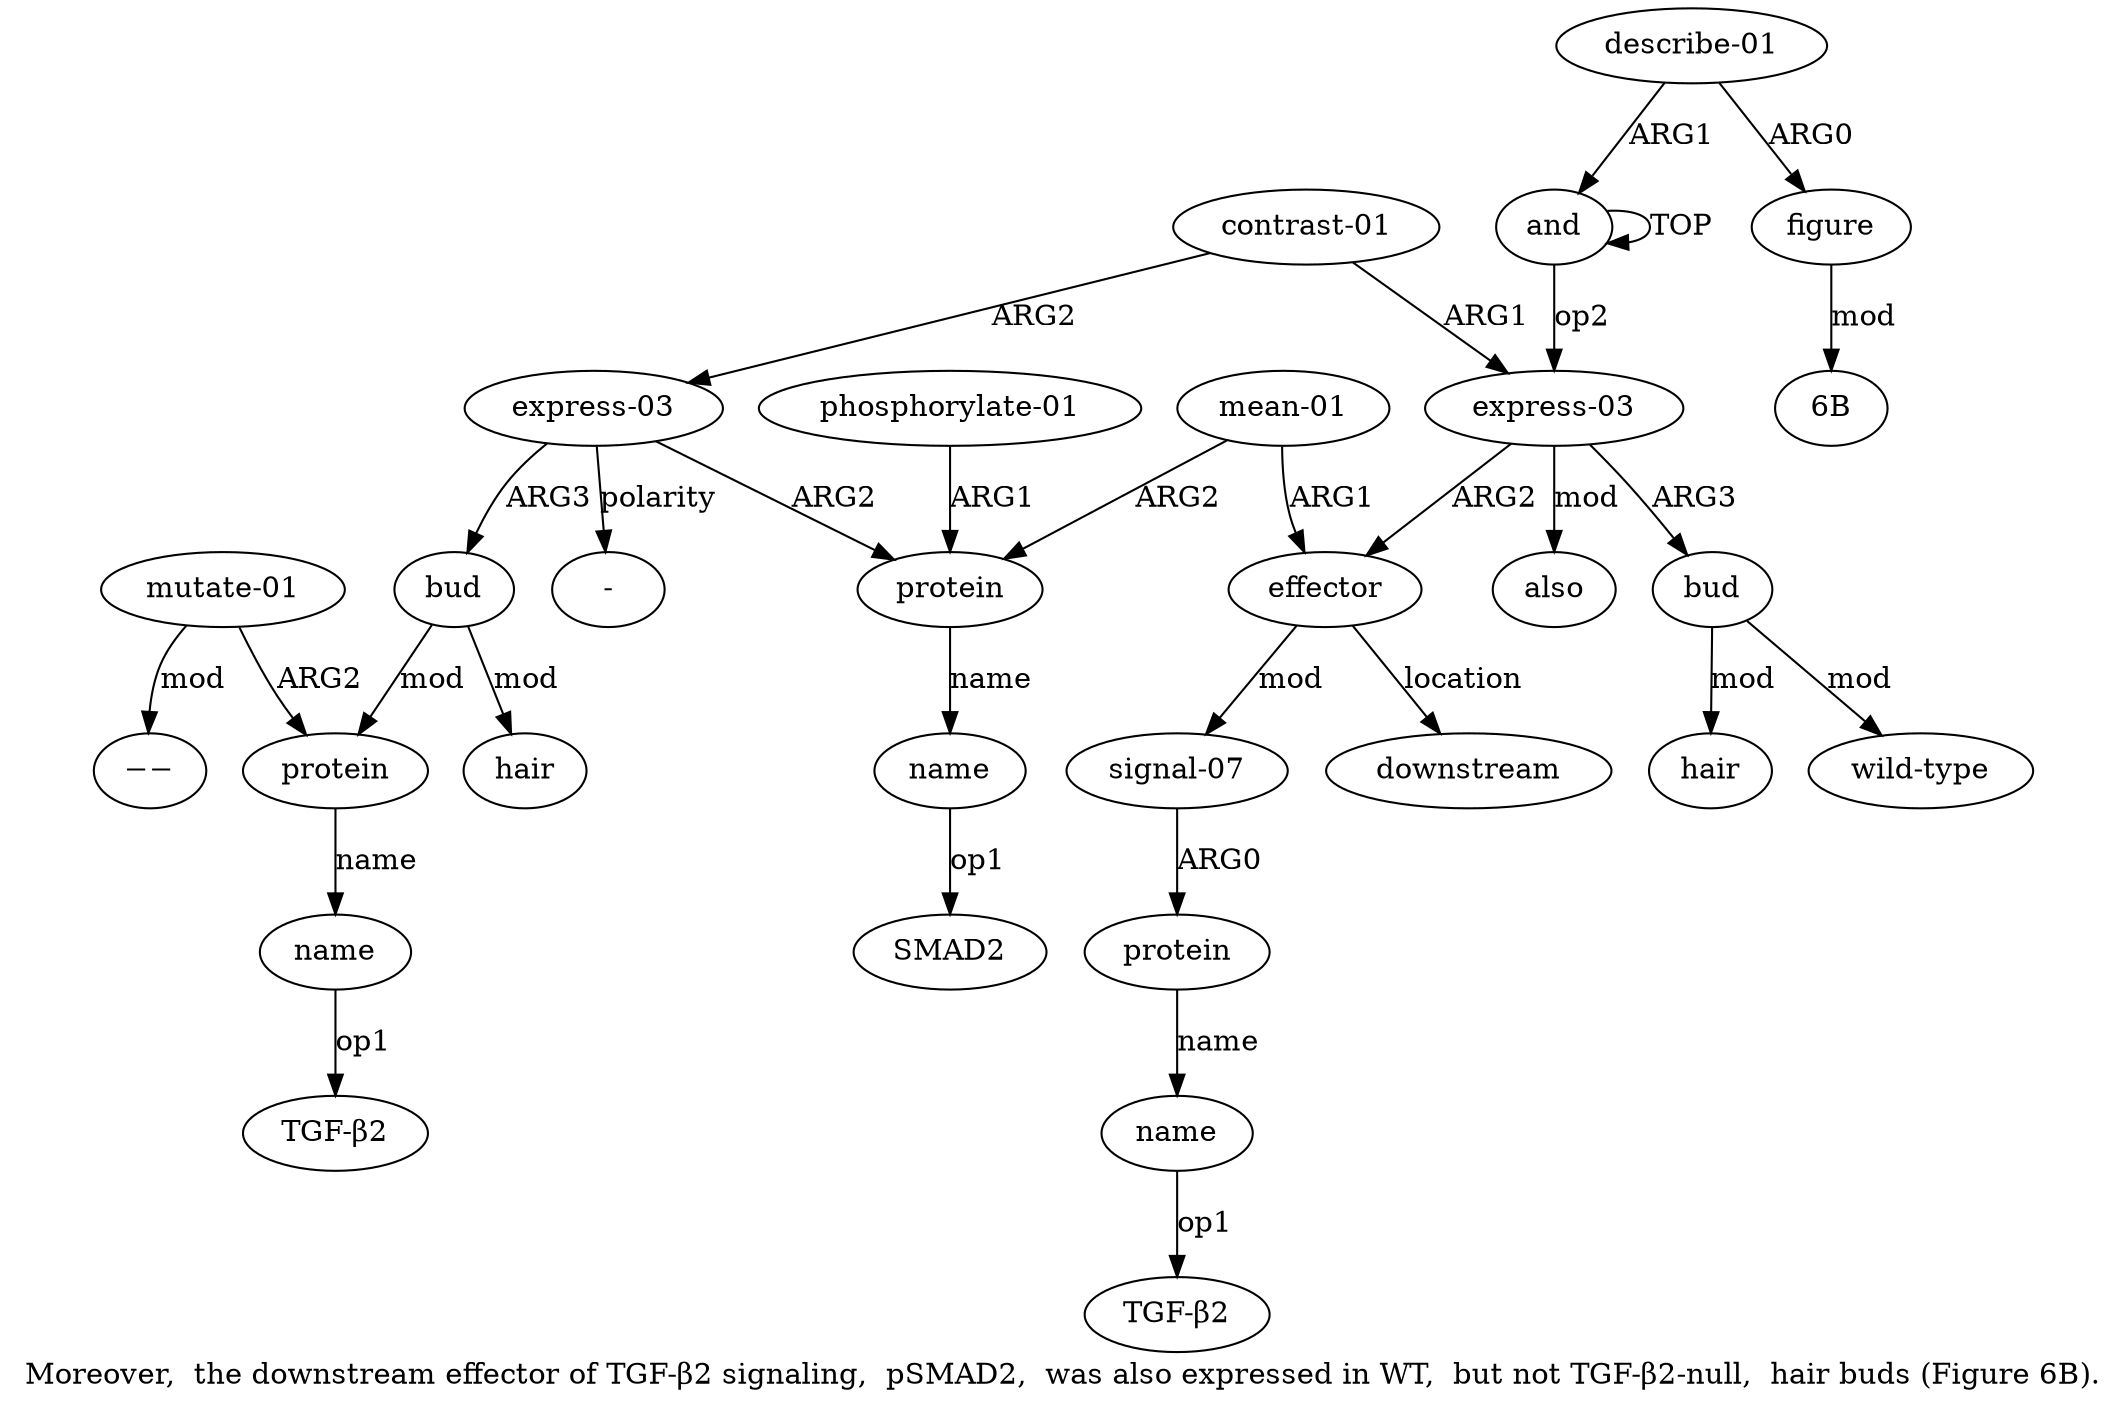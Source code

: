 digraph  {
	graph [label="Moreover,  the downstream effector of TGF-β2 signaling,  pSMAD2,  was also expressed in WT,  but not TGF-β2-null,  hair buds (\
Figure 6B)."];
	node [label="\N"];
	a20	 [color=black,
		gold_ind=20,
		gold_label="mutate-01",
		label="mutate-01",
		test_ind=20,
		test_label="mutate-01"];
	a18	 [color=black,
		gold_ind=18,
		gold_label=protein,
		label=protein,
		test_ind=18,
		test_label=protein];
	a20 -> a18 [key=0,
	color=black,
	gold_label=ARG2,
	label=ARG2,
	test_label=ARG2];
"a20 −−" [color=black,
	gold_ind=-1,
	gold_label=−−,
	label=−−,
	test_ind=-1,
	test_label=−−];
a20 -> "a20 −−" [key=0,
color=black,
gold_label=mod,
label=mod,
test_label=mod];
a21 [color=black,
gold_ind=21,
gold_label=hair,
label=hair,
test_ind=21,
test_label=hair];
a22 [color=black,
gold_ind=22,
gold_label="describe-01",
label="describe-01",
test_ind=22,
test_label="describe-01"];
a23 [color=black,
gold_ind=23,
gold_label=figure,
label=figure,
test_ind=23,
test_label=figure];
a22 -> a23 [key=0,
color=black,
gold_label=ARG0,
label=ARG0,
test_label=ARG0];
a0 [color=black,
gold_ind=0,
gold_label=and,
label=and,
test_ind=0,
test_label=and];
a22 -> a0 [key=0,
color=black,
gold_label=ARG1,
label=ARG1,
test_label=ARG1];
"a23 6B" [color=black,
gold_ind=-1,
gold_label="6B",
label="6B",
test_ind=-1,
test_label="6B"];
a23 -> "a23 6B" [key=0,
color=black,
gold_label=mod,
label=mod,
test_label=mod];
"a16 -" [color=black,
gold_ind=-1,
gold_label="-",
label="-",
test_ind=-1,
test_label="-"];
"a9 SMAD2" [color=black,
gold_ind=-1,
gold_label=SMAD2,
label=SMAD2,
test_ind=-1,
test_label=SMAD2];
"a19 TGF-β2" [color=black,
gold_ind=-1,
gold_label="TGF-β2",
label="TGF-β2",
test_ind=-1,
test_label="TGF-β2"];
a15 [color=black,
gold_ind=15,
gold_label="contrast-01",
label="contrast-01",
test_ind=15,
test_label="contrast-01"];
a16 [color=black,
gold_ind=16,
gold_label="express-03",
label="express-03",
test_ind=16,
test_label="express-03"];
a15 -> a16 [key=0,
color=black,
gold_label=ARG2,
label=ARG2,
test_label=ARG2];
a1 [color=black,
gold_ind=1,
gold_label="express-03",
label="express-03",
test_ind=1,
test_label="express-03"];
a15 -> a1 [key=0,
color=black,
gold_label=ARG1,
label=ARG1,
test_label=ARG1];
a14 [color=black,
gold_ind=14,
gold_label=also,
label=also,
test_ind=14,
test_label=also];
a17 [color=black,
gold_ind=17,
gold_label=bud,
label=bud,
test_ind=17,
test_label=bud];
a17 -> a21 [key=0,
color=black,
gold_label=mod,
label=mod,
test_label=mod];
a17 -> a18 [key=0,
color=black,
gold_label=mod,
label=mod,
test_label=mod];
a16 -> "a16 -" [key=0,
color=black,
gold_label=polarity,
label=polarity,
test_label=polarity];
a16 -> a17 [key=0,
color=black,
gold_label=ARG3,
label=ARG3,
test_label=ARG3];
a8 [color=black,
gold_ind=8,
gold_label=protein,
label=protein,
test_ind=8,
test_label=protein];
a16 -> a8 [key=0,
color=black,
gold_label=ARG2,
label=ARG2,
test_label=ARG2];
a11 [color=black,
gold_ind=11,
gold_label=bud,
label=bud,
test_ind=11,
test_label=bud];
a13 [color=black,
gold_ind=13,
gold_label="wild-type",
label="wild-type",
test_ind=13,
test_label="wild-type"];
a11 -> a13 [key=0,
color=black,
gold_label=mod,
label=mod,
test_label=mod];
a12 [color=black,
gold_ind=12,
gold_label=hair,
label=hair,
test_ind=12,
test_label=hair];
a11 -> a12 [key=0,
color=black,
gold_label=mod,
label=mod,
test_label=mod];
a10 [color=black,
gold_ind=10,
gold_label="phosphorylate-01",
label="phosphorylate-01",
test_ind=10,
test_label="phosphorylate-01"];
a10 -> a8 [key=0,
color=black,
gold_label=ARG1,
label=ARG1,
test_label=ARG1];
a19 [color=black,
gold_ind=19,
gold_label=name,
label=name,
test_ind=19,
test_label=name];
a19 -> "a19 TGF-β2" [key=0,
color=black,
gold_label=op1,
label=op1,
test_label=op1];
a18 -> a19 [key=0,
color=black,
gold_label=name,
label=name,
test_label=name];
a1 -> a14 [key=0,
color=black,
gold_label=mod,
label=mod,
test_label=mod];
a1 -> a11 [key=0,
color=black,
gold_label=ARG3,
label=ARG3,
test_label=ARG3];
a2 [color=black,
gold_ind=2,
gold_label=effector,
label=effector,
test_ind=2,
test_label=effector];
a1 -> a2 [key=0,
color=black,
gold_label=ARG2,
label=ARG2,
test_label=ARG2];
a0 -> a1 [key=0,
color=black,
gold_label=op2,
label=op2,
test_label=op2];
a0 -> a0 [key=0,
color=black,
gold_label=TOP,
label=TOP,
test_label=TOP];
a3 [color=black,
gold_ind=3,
gold_label=downstream,
label=downstream,
test_ind=3,
test_label=downstream];
a2 -> a3 [key=0,
color=black,
gold_label=location,
label=location,
test_label=location];
a4 [color=black,
gold_ind=4,
gold_label="signal-07",
label="signal-07",
test_ind=4,
test_label="signal-07"];
a2 -> a4 [key=0,
color=black,
gold_label=mod,
label=mod,
test_label=mod];
a5 [color=black,
gold_ind=5,
gold_label=protein,
label=protein,
test_ind=5,
test_label=protein];
a6 [color=black,
gold_ind=6,
gold_label=name,
label=name,
test_ind=6,
test_label=name];
a5 -> a6 [key=0,
color=black,
gold_label=name,
label=name,
test_label=name];
a4 -> a5 [key=0,
color=black,
gold_label=ARG0,
label=ARG0,
test_label=ARG0];
a7 [color=black,
gold_ind=7,
gold_label="mean-01",
label="mean-01",
test_ind=7,
test_label="mean-01"];
a7 -> a2 [key=0,
color=black,
gold_label=ARG1,
label=ARG1,
test_label=ARG1];
a7 -> a8 [key=0,
color=black,
gold_label=ARG2,
label=ARG2,
test_label=ARG2];
"a6 TGF-β2" [color=black,
gold_ind=-1,
gold_label="TGF-β2",
label="TGF-β2",
test_ind=-1,
test_label="TGF-β2"];
a6 -> "a6 TGF-β2" [key=0,
color=black,
gold_label=op1,
label=op1,
test_label=op1];
a9 [color=black,
gold_ind=9,
gold_label=name,
label=name,
test_ind=9,
test_label=name];
a9 -> "a9 SMAD2" [key=0,
color=black,
gold_label=op1,
label=op1,
test_label=op1];
a8 -> a9 [key=0,
color=black,
gold_label=name,
label=name,
test_label=name];
}
